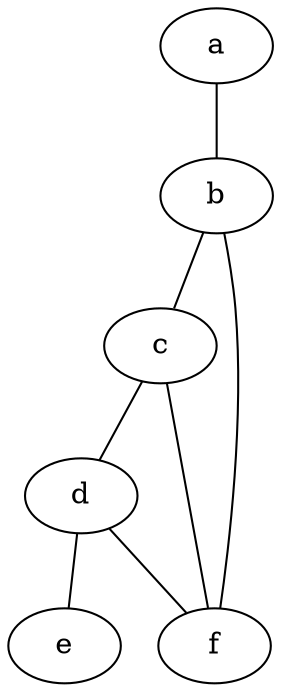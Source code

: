 graph G {
//   subgraph cluster_0 {
//     style=filled;
//     color=lightgrey;
//     node [style=filled,color=white];
    a -- b -- c -- d -- e;
    b -- f;
    c -- f;
    d -- f;
//   }
}


// dot fusion_origin.dot -Kcirco -Tpng -o fusion_origin.png